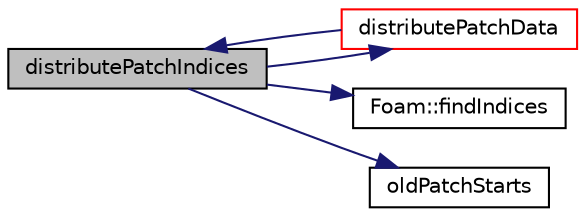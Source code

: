 digraph "distributePatchIndices"
{
  bgcolor="transparent";
  edge [fontname="Helvetica",fontsize="10",labelfontname="Helvetica",labelfontsize="10"];
  node [fontname="Helvetica",fontsize="10",shape=record];
  rankdir="LR";
  Node1 [label="distributePatchIndices",height=0.2,width=0.4,color="black", fillcolor="grey75", style="filled", fontcolor="black"];
  Node1 -> Node2 [color="midnightblue",fontsize="10",style="solid",fontname="Helvetica"];
  Node2 [label="distributePatchData",height=0.2,width=0.4,color="red",URL="$a01441.html#a91e5b89db099700a72284f452caa00aa",tooltip="Distribute list of patch data. "];
  Node2 -> Node1 [color="midnightblue",fontsize="10",style="solid",fontname="Helvetica"];
  Node1 -> Node3 [color="midnightblue",fontsize="10",style="solid",fontname="Helvetica"];
  Node3 [label="Foam::findIndices",height=0.2,width=0.4,color="black",URL="$a10936.html#a397299eb3cd05ecb81797e7109e2f0b9",tooltip="Find all occurences of given element. Linear search. "];
  Node1 -> Node4 [color="midnightblue",fontsize="10",style="solid",fontname="Helvetica"];
  Node4 [label="oldPatchStarts",height=0.2,width=0.4,color="black",URL="$a01441.html#a92952599490642694859ac47b01b65c1",tooltip="List of the old patch start labels. "];
}
